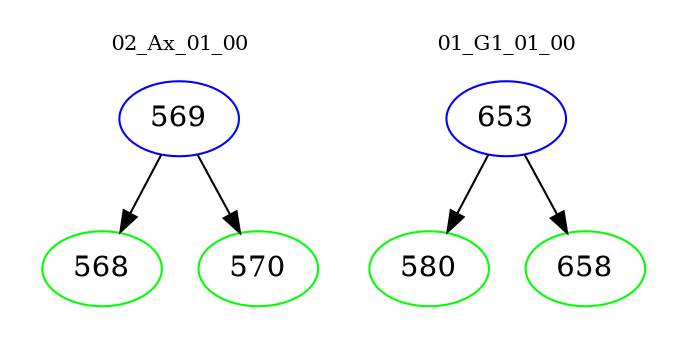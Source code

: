 digraph{
subgraph cluster_0 {
color = white
label = "02_Ax_01_00";
fontsize=10;
T0_569 [label="569", color="blue"]
T0_569 -> T0_568 [color="black"]
T0_568 [label="568", color="green"]
T0_569 -> T0_570 [color="black"]
T0_570 [label="570", color="green"]
}
subgraph cluster_1 {
color = white
label = "01_G1_01_00";
fontsize=10;
T1_653 [label="653", color="blue"]
T1_653 -> T1_580 [color="black"]
T1_580 [label="580", color="green"]
T1_653 -> T1_658 [color="black"]
T1_658 [label="658", color="green"]
}
}
